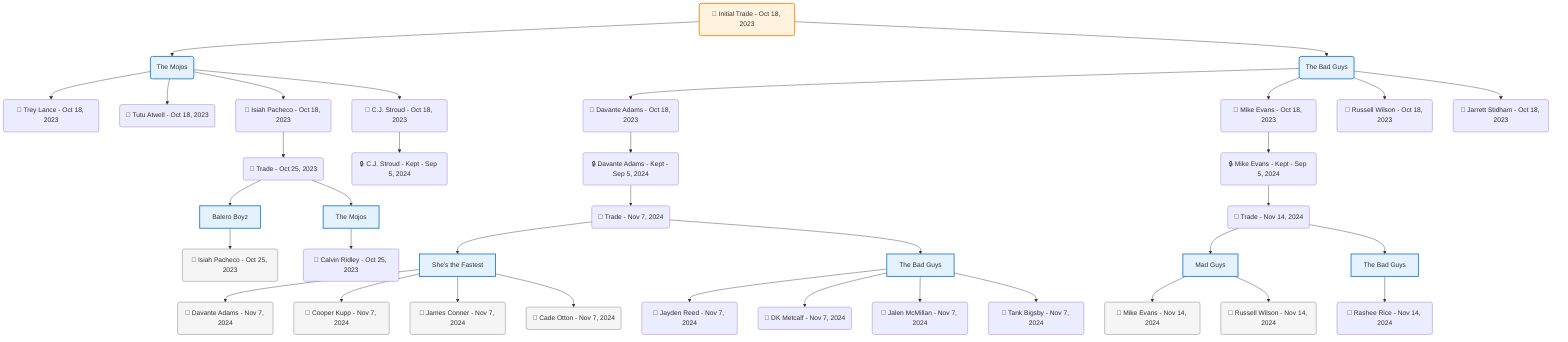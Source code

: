 flowchart TD

    TRADE_MAIN("🔄 Initial Trade - Oct 18, 2023")
    TEAM_1("The Mojos")
    TEAM_2("The Bad Guys")
    NODE_5b210a74-0640-4596-8294-143efbc19bb6("🔄 Trey Lance - Oct 18, 2023")
    NODE_e3fec140-de2c-426a-a2dd-148802b3fe8f("🔄 Davante Adams - Oct 18, 2023")
    NODE_543f2523-8e3f-45ee-bfb0-22a8a9882b8c("🔒 Davante Adams - Kept - Sep 5, 2024")
    TRADE_f0b59f44-b3c9-4da4-a932-35e737b726f8_3("🔄 Trade - Nov 7, 2024")
    TEAM_4449259f-64af-44fd-9235-1facc0926234_4["She's the Fastest"]
    NODE_01a06424-c7b2-40d0-a9a6-0bf4476c878d("🔄 Davante Adams - Nov 7, 2024")
    NODE_61b63a42-68ef-4dd1-b255-24d63f7d3db2("🔄 Cooper Kupp - Nov 7, 2024")
    NODE_667ad38f-c2bd-4f79-8981-c251035800f2("🔄 James Conner - Nov 7, 2024")
    NODE_e9079c1a-2a24-4736-b966-f1f288f3723f("🔄 Cade Otton - Nov 7, 2024")
    TEAM_b2220d1a-ff75-4622-9757-09978901110f_5["The Bad Guys"]
    NODE_3b42a806-e1a5-4804-9033-748803fe5c38("🔄 Jayden Reed - Nov 7, 2024")
    NODE_7486b713-436b-4ebb-977f-a5eee3be411f("🔄 DK Metcalf - Nov 7, 2024")
    NODE_32b27ada-9ca3-4df8-aa54-cdedae0327d7("🔄 Jalen McMillan - Nov 7, 2024")
    NODE_639ff1b9-3f43-48f5-b518-e62da10b0078("🔄 Tank Bigsby - Nov 7, 2024")
    NODE_0c01f8eb-a251-4952-bab0-41313b3bce60("🔄 Tutu Atwell - Oct 18, 2023")
    NODE_4cf50317-e13a-4a7c-9b32-642e89a58f47("🔄 Isiah Pacheco - Oct 18, 2023")
    TRADE_e48f96f4-8b7d-42ca-abe5-7baf4945be3e_6("🔄 Trade - Oct 25, 2023")
    TEAM_2feaf03e-fb22-498e-ac8f-e596b6ba7810_7["Balero Boyz"]
    NODE_bf1da95b-f854-40dc-9bb0-c555d7a1b2f3("🔄 Isiah Pacheco - Oct 25, 2023")
    TEAM_bbe2d0ad-54cf-4c22-be82-b2a5f262a157_8["The Mojos"]
    NODE_dfcea8a6-3bc7-4929-b68b-5291ed19a4b1("🔄 Calvin Ridley - Oct 25, 2023")
    NODE_f682d985-4891-4878-bb27-7e31e62782e2("🔄 Mike Evans - Oct 18, 2023")
    NODE_7da7c6fa-d508-4ac4-afaf-6f18098dd06e("🔒 Mike Evans - Kept - Sep 5, 2024")
    TRADE_e1669555-b4d0-4502-a4d5-8d4f5b7cd986_9("🔄 Trade - Nov 14, 2024")
    TEAM_f5908944-6efd-40eb-af54-6c53004e0e2f_10["Mad Guys"]
    NODE_ca4dcfc8-9ab7-43d0-a591-1d01b1317754("🔄 Mike Evans - Nov 14, 2024")
    NODE_1a7e90bb-694a-430b-a9c6-0cf0083f5a1d("🔄 Russell Wilson - Nov 14, 2024")
    TEAM_b2220d1a-ff75-4622-9757-09978901110f_11["The Bad Guys"]
    NODE_fa0e74d1-3b4c-4e75-b098-589783324f71("🔄 Rashee Rice - Nov 14, 2024")
    NODE_b4f30b9c-73c2-4eae-847b-97dd8da4de14("🔄 Russell Wilson - Oct 18, 2023")
    NODE_63a0d36a-1cfe-479e-8e6a-ed5b54eb3321("🔄 Jarrett Stidham - Oct 18, 2023")
    NODE_708291bc-53f5-466c-81d8-f29d0eb4aa15("🔄 C.J. Stroud - Oct 18, 2023")
    NODE_368bdf90-93c3-482e-87ac-a0dfc88ba9f2("🔒 C.J. Stroud - Kept - Sep 5, 2024")

    TRADE_MAIN --> TEAM_1
    TRADE_MAIN --> TEAM_2
    TEAM_1 --> NODE_5b210a74-0640-4596-8294-143efbc19bb6
    TEAM_2 --> NODE_e3fec140-de2c-426a-a2dd-148802b3fe8f
    NODE_e3fec140-de2c-426a-a2dd-148802b3fe8f --> NODE_543f2523-8e3f-45ee-bfb0-22a8a9882b8c
    NODE_543f2523-8e3f-45ee-bfb0-22a8a9882b8c --> TRADE_f0b59f44-b3c9-4da4-a932-35e737b726f8_3
    TRADE_f0b59f44-b3c9-4da4-a932-35e737b726f8_3 --> TEAM_4449259f-64af-44fd-9235-1facc0926234_4
    TEAM_4449259f-64af-44fd-9235-1facc0926234_4 --> NODE_01a06424-c7b2-40d0-a9a6-0bf4476c878d
    TEAM_4449259f-64af-44fd-9235-1facc0926234_4 --> NODE_61b63a42-68ef-4dd1-b255-24d63f7d3db2
    TEAM_4449259f-64af-44fd-9235-1facc0926234_4 --> NODE_667ad38f-c2bd-4f79-8981-c251035800f2
    TEAM_4449259f-64af-44fd-9235-1facc0926234_4 --> NODE_e9079c1a-2a24-4736-b966-f1f288f3723f
    TRADE_f0b59f44-b3c9-4da4-a932-35e737b726f8_3 --> TEAM_b2220d1a-ff75-4622-9757-09978901110f_5
    TEAM_b2220d1a-ff75-4622-9757-09978901110f_5 --> NODE_3b42a806-e1a5-4804-9033-748803fe5c38
    TEAM_b2220d1a-ff75-4622-9757-09978901110f_5 --> NODE_7486b713-436b-4ebb-977f-a5eee3be411f
    TEAM_b2220d1a-ff75-4622-9757-09978901110f_5 --> NODE_32b27ada-9ca3-4df8-aa54-cdedae0327d7
    TEAM_b2220d1a-ff75-4622-9757-09978901110f_5 --> NODE_639ff1b9-3f43-48f5-b518-e62da10b0078
    TEAM_1 --> NODE_0c01f8eb-a251-4952-bab0-41313b3bce60
    TEAM_1 --> NODE_4cf50317-e13a-4a7c-9b32-642e89a58f47
    NODE_4cf50317-e13a-4a7c-9b32-642e89a58f47 --> TRADE_e48f96f4-8b7d-42ca-abe5-7baf4945be3e_6
    TRADE_e48f96f4-8b7d-42ca-abe5-7baf4945be3e_6 --> TEAM_2feaf03e-fb22-498e-ac8f-e596b6ba7810_7
    TEAM_2feaf03e-fb22-498e-ac8f-e596b6ba7810_7 --> NODE_bf1da95b-f854-40dc-9bb0-c555d7a1b2f3
    TRADE_e48f96f4-8b7d-42ca-abe5-7baf4945be3e_6 --> TEAM_bbe2d0ad-54cf-4c22-be82-b2a5f262a157_8
    TEAM_bbe2d0ad-54cf-4c22-be82-b2a5f262a157_8 --> NODE_dfcea8a6-3bc7-4929-b68b-5291ed19a4b1
    TEAM_2 --> NODE_f682d985-4891-4878-bb27-7e31e62782e2
    NODE_f682d985-4891-4878-bb27-7e31e62782e2 --> NODE_7da7c6fa-d508-4ac4-afaf-6f18098dd06e
    NODE_7da7c6fa-d508-4ac4-afaf-6f18098dd06e --> TRADE_e1669555-b4d0-4502-a4d5-8d4f5b7cd986_9
    TRADE_e1669555-b4d0-4502-a4d5-8d4f5b7cd986_9 --> TEAM_f5908944-6efd-40eb-af54-6c53004e0e2f_10
    TEAM_f5908944-6efd-40eb-af54-6c53004e0e2f_10 --> NODE_ca4dcfc8-9ab7-43d0-a591-1d01b1317754
    TEAM_f5908944-6efd-40eb-af54-6c53004e0e2f_10 --> NODE_1a7e90bb-694a-430b-a9c6-0cf0083f5a1d
    TRADE_e1669555-b4d0-4502-a4d5-8d4f5b7cd986_9 --> TEAM_b2220d1a-ff75-4622-9757-09978901110f_11
    TEAM_b2220d1a-ff75-4622-9757-09978901110f_11 --> NODE_fa0e74d1-3b4c-4e75-b098-589783324f71
    TEAM_2 --> NODE_b4f30b9c-73c2-4eae-847b-97dd8da4de14
    TEAM_2 --> NODE_63a0d36a-1cfe-479e-8e6a-ed5b54eb3321
    TEAM_1 --> NODE_708291bc-53f5-466c-81d8-f29d0eb4aa15
    NODE_708291bc-53f5-466c-81d8-f29d0eb4aa15 --> NODE_368bdf90-93c3-482e-87ac-a0dfc88ba9f2

    %% Node styling
    classDef teamNode fill:#e3f2fd,stroke:#1976d2,stroke-width:2px
    classDef tradeNode fill:#fff3e0,stroke:#f57c00,stroke-width:2px
    classDef playerNode fill:#f3e5f5,stroke:#7b1fa2,stroke-width:1px
    classDef nonRootPlayerNode fill:#f5f5f5,stroke:#757575,stroke-width:1px
    classDef endNode fill:#ffebee,stroke:#c62828,stroke-width:2px
    classDef waiverNode fill:#e8f5e8,stroke:#388e3c,stroke-width:2px
    classDef championshipNode fill:#fff9c4,stroke:#f57f17,stroke-width:3px

    class TEAM_1,TEAM_2,TEAM_4449259f-64af-44fd-9235-1facc0926234_4,TEAM_b2220d1a-ff75-4622-9757-09978901110f_5,TEAM_2feaf03e-fb22-498e-ac8f-e596b6ba7810_7,TEAM_bbe2d0ad-54cf-4c22-be82-b2a5f262a157_8,TEAM_f5908944-6efd-40eb-af54-6c53004e0e2f_10,TEAM_b2220d1a-ff75-4622-9757-09978901110f_11 teamNode
    class NODE_01a06424-c7b2-40d0-a9a6-0bf4476c878d,NODE_61b63a42-68ef-4dd1-b255-24d63f7d3db2,NODE_667ad38f-c2bd-4f79-8981-c251035800f2,NODE_e9079c1a-2a24-4736-b966-f1f288f3723f,NODE_bf1da95b-f854-40dc-9bb0-c555d7a1b2f3,NODE_ca4dcfc8-9ab7-43d0-a591-1d01b1317754,NODE_1a7e90bb-694a-430b-a9c6-0cf0083f5a1d nonRootPlayerNode
    class TRADE_MAIN tradeNode